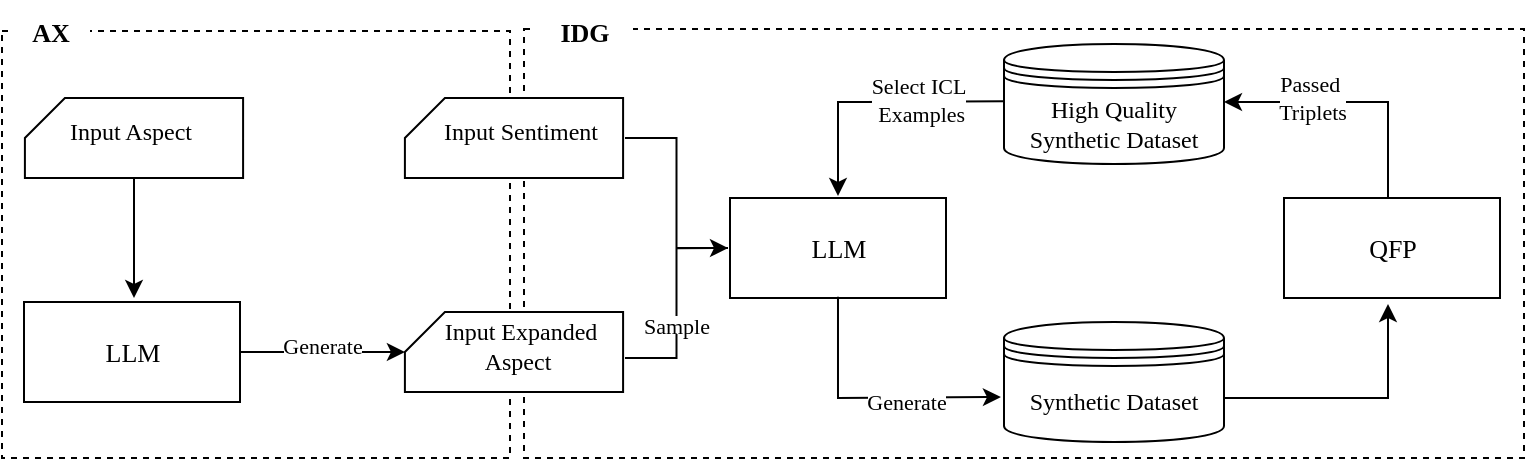 <mxfile version="28.0.6">
  <diagram id="C5RBs43oDa-KdzZeNtuy" name="Page-1">
    <mxGraphModel dx="1148" dy="781" grid="1" gridSize="10" guides="1" tooltips="1" connect="1" arrows="1" fold="1" page="1" pageScale="1" pageWidth="827" pageHeight="1169" math="0" shadow="0">
      <root>
        <mxCell id="WIyWlLk6GJQsqaUBKTNV-0" />
        <mxCell id="WIyWlLk6GJQsqaUBKTNV-1" parent="WIyWlLk6GJQsqaUBKTNV-0" />
        <mxCell id="1zuo3nVVa_92IQAOkYGR-15" value="" style="verticalLabelPosition=bottom;verticalAlign=top;html=1;shape=mxgraph.basic.rect;fillColor2=none;strokeWidth=1;size=20;indent=5;fillColor=none;dashed=1;" vertex="1" parent="WIyWlLk6GJQsqaUBKTNV-1">
          <mxGeometry x="119" y="766.5" width="254" height="213.5" as="geometry" />
        </mxCell>
        <mxCell id="1zuo3nVVa_92IQAOkYGR-17" value="" style="verticalLabelPosition=bottom;verticalAlign=top;html=1;shape=mxgraph.basic.rect;fillColor2=none;strokeWidth=1;size=20;indent=5;fillColor=none;dashed=1;" vertex="1" parent="WIyWlLk6GJQsqaUBKTNV-1">
          <mxGeometry x="380" y="765.5" width="500" height="214.5" as="geometry" />
        </mxCell>
        <mxCell id="GDznzDBXAoQfcr5qJHFp-208" value="" style="group" parent="WIyWlLk6GJQsqaUBKTNV-1" vertex="1" connectable="0">
          <mxGeometry x="120" y="800" width="125.45" height="45" as="geometry" />
        </mxCell>
        <mxCell id="GDznzDBXAoQfcr5qJHFp-209" value="" style="verticalLabelPosition=bottom;verticalAlign=top;html=1;shape=card;whiteSpace=wrap;size=20;arcSize=12;" parent="GDznzDBXAoQfcr5qJHFp-208" vertex="1">
          <mxGeometry x="10.455" width="109.091" height="40" as="geometry" />
        </mxCell>
        <mxCell id="GDznzDBXAoQfcr5qJHFp-210" value="&lt;font face=&quot;Times New Roman&quot;&gt;&amp;nbsp;Input Aspect&lt;/font&gt;" style="text;strokeColor=none;align=center;fillColor=none;html=1;verticalAlign=middle;whiteSpace=wrap;rounded=0;" parent="GDznzDBXAoQfcr5qJHFp-208" vertex="1">
          <mxGeometry x="10" y="4" width="104" height="26" as="geometry" />
        </mxCell>
        <mxCell id="GDznzDBXAoQfcr5qJHFp-212" value="" style="group" parent="WIyWlLk6GJQsqaUBKTNV-1" vertex="1" connectable="0">
          <mxGeometry x="315" y="800" width="125.45" height="45" as="geometry" />
        </mxCell>
        <mxCell id="GDznzDBXAoQfcr5qJHFp-213" value="" style="verticalLabelPosition=bottom;verticalAlign=top;html=1;shape=card;whiteSpace=wrap;size=20;arcSize=12;" parent="GDznzDBXAoQfcr5qJHFp-212" vertex="1">
          <mxGeometry x="5.455" width="109.091" height="40" as="geometry" />
        </mxCell>
        <mxCell id="GDznzDBXAoQfcr5qJHFp-214" value="&lt;font face=&quot;Times New Roman&quot;&gt;&amp;nbsp;Input Sentiment&lt;/font&gt;" style="text;strokeColor=none;align=center;fillColor=none;html=1;verticalAlign=middle;whiteSpace=wrap;rounded=0;" parent="GDznzDBXAoQfcr5qJHFp-212" vertex="1">
          <mxGeometry x="10" y="4" width="104" height="26" as="geometry" />
        </mxCell>
        <mxCell id="GDznzDBXAoQfcr5qJHFp-216" value="" style="group" parent="WIyWlLk6GJQsqaUBKTNV-1" vertex="1" connectable="0">
          <mxGeometry x="315" y="907" width="125.45" height="45" as="geometry" />
        </mxCell>
        <mxCell id="GDznzDBXAoQfcr5qJHFp-217" value="" style="verticalLabelPosition=bottom;verticalAlign=top;html=1;shape=card;whiteSpace=wrap;size=20;arcSize=12;" parent="GDznzDBXAoQfcr5qJHFp-216" vertex="1">
          <mxGeometry x="5.455" width="109.091" height="40" as="geometry" />
        </mxCell>
        <mxCell id="GDznzDBXAoQfcr5qJHFp-218" value="&lt;font face=&quot;Times New Roman&quot;&gt;&amp;nbsp;Input Expanded Aspect&lt;/font&gt;" style="text;strokeColor=none;align=center;fillColor=none;html=1;verticalAlign=middle;whiteSpace=wrap;rounded=0;" parent="GDznzDBXAoQfcr5qJHFp-216" vertex="1">
          <mxGeometry x="10" y="4" width="104" height="26" as="geometry" />
        </mxCell>
        <mxCell id="GDznzDBXAoQfcr5qJHFp-231" value="" style="endArrow=classic;html=1;rounded=0;entryX=0;entryY=0;entryDx=0;entryDy=20;entryPerimeter=0;exitX=1;exitY=0.5;exitDx=0;exitDy=0;" parent="WIyWlLk6GJQsqaUBKTNV-1" source="1zuo3nVVa_92IQAOkYGR-3" target="GDznzDBXAoQfcr5qJHFp-217" edge="1">
          <mxGeometry relative="1" as="geometry">
            <mxPoint x="270" y="955" as="sourcePoint" />
            <mxPoint x="293.73" y="1014" as="targetPoint" />
          </mxGeometry>
        </mxCell>
        <mxCell id="GDznzDBXAoQfcr5qJHFp-232" value="&lt;font face=&quot;Times New Roman&quot;&gt;Generate&lt;/font&gt;" style="edgeLabel;resizable=0;html=1;;align=center;verticalAlign=middle;" parent="GDznzDBXAoQfcr5qJHFp-231" connectable="0" vertex="1">
          <mxGeometry relative="1" as="geometry">
            <mxPoint y="-3" as="offset" />
          </mxGeometry>
        </mxCell>
        <mxCell id="GDznzDBXAoQfcr5qJHFp-235" value="" style="endArrow=classic;html=1;rounded=0;exitX=0.5;exitY=1;exitDx=0;exitDy=0;exitPerimeter=0;" parent="WIyWlLk6GJQsqaUBKTNV-1" source="GDznzDBXAoQfcr5qJHFp-209" edge="1">
          <mxGeometry width="50" height="50" relative="1" as="geometry">
            <mxPoint x="170" y="950" as="sourcePoint" />
            <mxPoint x="185" y="900" as="targetPoint" />
          </mxGeometry>
        </mxCell>
        <mxCell id="GDznzDBXAoQfcr5qJHFp-236" value="" style="strokeWidth=1;html=1;shape=mxgraph.flowchart.annotation_2;align=left;labelPosition=right;pointerEvents=1;rotation=-180;" parent="WIyWlLk6GJQsqaUBKTNV-1" vertex="1">
          <mxGeometry x="430.5" y="820" width="51.5" height="110" as="geometry" />
        </mxCell>
        <mxCell id="GDznzDBXAoQfcr5qJHFp-238" value="" style="endArrow=classic;html=1;rounded=0;entryX=0;entryY=0.5;entryDx=0;entryDy=0;entryPerimeter=0;exitX=0.499;exitY=0.499;exitDx=0;exitDy=0;exitPerimeter=0;" parent="WIyWlLk6GJQsqaUBKTNV-1" source="GDznzDBXAoQfcr5qJHFp-236" target="GDznzDBXAoQfcr5qJHFp-236" edge="1">
          <mxGeometry width="50" height="50" relative="1" as="geometry">
            <mxPoint x="440.45" y="837" as="sourcePoint" />
            <mxPoint x="427.95" y="887" as="targetPoint" />
          </mxGeometry>
        </mxCell>
        <mxCell id="GDznzDBXAoQfcr5qJHFp-240" value="&lt;font face=&quot;Times New Roman&quot;&gt;Synthetic Dataset&lt;/font&gt;" style="shape=datastore;whiteSpace=wrap;html=1;" parent="WIyWlLk6GJQsqaUBKTNV-1" vertex="1">
          <mxGeometry x="620" y="912" width="110" height="60" as="geometry" />
        </mxCell>
        <mxCell id="GDznzDBXAoQfcr5qJHFp-242" value="&lt;font face=&quot;Times New Roman&quot;&gt;High Quality Synthetic Dataset&lt;/font&gt;" style="shape=datastore;whiteSpace=wrap;html=1;" parent="WIyWlLk6GJQsqaUBKTNV-1" vertex="1">
          <mxGeometry x="620" y="773" width="110" height="60" as="geometry" />
        </mxCell>
        <mxCell id="GDznzDBXAoQfcr5qJHFp-253" value="" style="endArrow=classic;html=1;rounded=0;entryX=0.5;entryY=1;entryDx=0;entryDy=0;" parent="WIyWlLk6GJQsqaUBKTNV-1" edge="1">
          <mxGeometry width="50" height="50" relative="1" as="geometry">
            <mxPoint x="730" y="950" as="sourcePoint" />
            <mxPoint x="812" y="903" as="targetPoint" />
            <Array as="points">
              <mxPoint x="812" y="950" />
            </Array>
          </mxGeometry>
        </mxCell>
        <mxCell id="GDznzDBXAoQfcr5qJHFp-254" value="" style="endArrow=classic;html=1;rounded=0;exitX=0.5;exitY=0;exitDx=0;exitDy=0;" parent="WIyWlLk6GJQsqaUBKTNV-1" edge="1">
          <mxGeometry width="50" height="50" relative="1" as="geometry">
            <mxPoint x="812" y="853" as="sourcePoint" />
            <mxPoint x="730" y="802" as="targetPoint" />
            <Array as="points">
              <mxPoint x="812" y="802" />
            </Array>
          </mxGeometry>
        </mxCell>
        <mxCell id="GDznzDBXAoQfcr5qJHFp-256" value="&lt;font face=&quot;Times New Roman&quot;&gt;Passed&amp;nbsp;&lt;/font&gt;&lt;div&gt;&lt;font face=&quot;Times New Roman&quot;&gt;Triplets&lt;/font&gt;&lt;/div&gt;" style="edgeLabel;html=1;align=center;verticalAlign=middle;resizable=0;points=[];" parent="GDznzDBXAoQfcr5qJHFp-254" vertex="1" connectable="0">
          <mxGeometry x="0.393" y="-2" relative="1" as="geometry">
            <mxPoint x="3" as="offset" />
          </mxGeometry>
        </mxCell>
        <mxCell id="GDznzDBXAoQfcr5qJHFp-255" value="" style="endArrow=classic;html=1;rounded=0;exitX=0.002;exitY=0.477;exitDx=0;exitDy=0;exitPerimeter=0;" parent="WIyWlLk6GJQsqaUBKTNV-1" source="GDznzDBXAoQfcr5qJHFp-242" edge="1">
          <mxGeometry width="50" height="50" relative="1" as="geometry">
            <mxPoint x="650" y="802.0" as="sourcePoint" />
            <mxPoint x="537" y="849" as="targetPoint" />
            <Array as="points">
              <mxPoint x="550" y="802" />
              <mxPoint x="537" y="802" />
            </Array>
          </mxGeometry>
        </mxCell>
        <mxCell id="GDznzDBXAoQfcr5qJHFp-263" value="&lt;font face=&quot;Times New Roman&quot;&gt;Select&amp;nbsp;&lt;/font&gt;&lt;span style=&quot;font-family: &amp;quot;Times New Roman&amp;quot;; background-color: light-dark(#ffffff, var(--ge-dark-color, #121212)); color: light-dark(rgb(0, 0, 0), rgb(255, 255, 255));&quot;&gt;ICL&lt;/span&gt;&lt;div&gt;&lt;span style=&quot;font-family: &amp;quot;Times New Roman&amp;quot;; background-color: light-dark(#ffffff, var(--ge-dark-color, #121212)); color: light-dark(rgb(0, 0, 0), rgb(255, 255, 255));&quot;&gt;&amp;nbsp;Examples&lt;/span&gt;&lt;/div&gt;" style="edgeLabel;html=1;align=center;verticalAlign=middle;resizable=0;points=[];" parent="GDznzDBXAoQfcr5qJHFp-255" vertex="1" connectable="0">
          <mxGeometry x="-0.263" y="-1" relative="1" as="geometry">
            <mxPoint x="5" as="offset" />
          </mxGeometry>
        </mxCell>
        <mxCell id="GDznzDBXAoQfcr5qJHFp-266" value="&lt;font face=&quot;Times New Roman&quot; style=&quot;font-size: 11px;&quot;&gt;Sample&lt;/font&gt;" style="text;strokeColor=none;align=center;fillColor=default;html=1;verticalAlign=middle;whiteSpace=wrap;rounded=0;" parent="WIyWlLk6GJQsqaUBKTNV-1" vertex="1">
          <mxGeometry x="436" y="909" width="40.5" height="9" as="geometry" />
        </mxCell>
        <mxCell id="1zuo3nVVa_92IQAOkYGR-1" value="" style="group" vertex="1" connectable="0" parent="WIyWlLk6GJQsqaUBKTNV-1">
          <mxGeometry x="130" y="902" width="108" height="50" as="geometry" />
        </mxCell>
        <mxCell id="1zuo3nVVa_92IQAOkYGR-2" value="" style="rounded=0;whiteSpace=wrap;html=1;" vertex="1" parent="1zuo3nVVa_92IQAOkYGR-1">
          <mxGeometry width="108" height="50" as="geometry" />
        </mxCell>
        <mxCell id="1zuo3nVVa_92IQAOkYGR-3" value="&lt;font style=&quot;font-size: 13px;&quot; face=&quot;Times New Roman&quot;&gt;LLM&lt;/font&gt;" style="text;strokeColor=none;align=center;fillColor=none;html=1;verticalAlign=middle;whiteSpace=wrap;rounded=0;" vertex="1" parent="1zuo3nVVa_92IQAOkYGR-1">
          <mxGeometry x="0.511" y="3.571" width="106.97" height="42.857" as="geometry" />
        </mxCell>
        <mxCell id="1zuo3nVVa_92IQAOkYGR-5" value="" style="group" vertex="1" connectable="0" parent="WIyWlLk6GJQsqaUBKTNV-1">
          <mxGeometry x="483" y="850" width="108" height="50" as="geometry" />
        </mxCell>
        <mxCell id="1zuo3nVVa_92IQAOkYGR-6" value="" style="rounded=0;whiteSpace=wrap;html=1;" vertex="1" parent="1zuo3nVVa_92IQAOkYGR-5">
          <mxGeometry width="108" height="50" as="geometry" />
        </mxCell>
        <mxCell id="1zuo3nVVa_92IQAOkYGR-7" value="&lt;font style=&quot;font-size: 13px;&quot; face=&quot;Times New Roman&quot;&gt;LLM&lt;/font&gt;" style="text;strokeColor=none;align=center;fillColor=none;html=1;verticalAlign=middle;whiteSpace=wrap;rounded=0;" vertex="1" parent="1zuo3nVVa_92IQAOkYGR-5">
          <mxGeometry x="0.511" y="3.571" width="106.97" height="42.857" as="geometry" />
        </mxCell>
        <mxCell id="1zuo3nVVa_92IQAOkYGR-8" value="" style="endArrow=classic;html=1;rounded=0;exitX=0.5;exitY=1;exitDx=0;exitDy=0;entryX=-0.014;entryY=0.625;entryDx=0;entryDy=0;entryPerimeter=0;" edge="1" parent="WIyWlLk6GJQsqaUBKTNV-1" target="GDznzDBXAoQfcr5qJHFp-240">
          <mxGeometry width="50" height="50" relative="1" as="geometry">
            <mxPoint x="536.996" y="899.429" as="sourcePoint" />
            <mxPoint x="620" y="953" as="targetPoint" />
            <Array as="points">
              <mxPoint x="537" y="950" />
            </Array>
          </mxGeometry>
        </mxCell>
        <mxCell id="1zuo3nVVa_92IQAOkYGR-9" value="&lt;font face=&quot;Times New Roman&quot;&gt;Generate&lt;/font&gt;" style="edgeLabel;html=1;align=center;verticalAlign=middle;resizable=0;points=[];" vertex="1" connectable="0" parent="1zuo3nVVa_92IQAOkYGR-8">
          <mxGeometry x="0.271" y="-2" relative="1" as="geometry">
            <mxPoint as="offset" />
          </mxGeometry>
        </mxCell>
        <mxCell id="1zuo3nVVa_92IQAOkYGR-11" value="" style="group" vertex="1" connectable="0" parent="WIyWlLk6GJQsqaUBKTNV-1">
          <mxGeometry x="760" y="850" width="108" height="50" as="geometry" />
        </mxCell>
        <mxCell id="1zuo3nVVa_92IQAOkYGR-12" value="" style="rounded=0;whiteSpace=wrap;html=1;" vertex="1" parent="1zuo3nVVa_92IQAOkYGR-11">
          <mxGeometry width="108" height="50" as="geometry" />
        </mxCell>
        <mxCell id="1zuo3nVVa_92IQAOkYGR-13" value="&lt;font style=&quot;font-size: 13px;&quot; face=&quot;Times New Roman&quot;&gt;QFP&lt;/font&gt;" style="text;strokeColor=none;align=center;fillColor=none;html=1;verticalAlign=middle;whiteSpace=wrap;rounded=0;" vertex="1" parent="1zuo3nVVa_92IQAOkYGR-11">
          <mxGeometry x="0.511" y="3.571" width="106.97" height="42.857" as="geometry" />
        </mxCell>
        <mxCell id="1zuo3nVVa_92IQAOkYGR-18" value="&lt;font face=&quot;Times New Roman&quot; style=&quot;background-color: light-dark(#ffffff, var(--ge-dark-color, #121212));&quot;&gt;&lt;b&gt;IDG&lt;/b&gt;&lt;/font&gt;" style="text;html=1;align=center;verticalAlign=middle;resizable=0;points=[];autosize=1;strokeColor=none;fillColor=default;fontSize=13;" vertex="1" parent="WIyWlLk6GJQsqaUBKTNV-1">
          <mxGeometry x="384.5" y="751.5" width="50" height="30" as="geometry" />
        </mxCell>
        <mxCell id="1zuo3nVVa_92IQAOkYGR-16" value="&lt;font face=&quot;Times New Roman&quot; style=&quot;background-color: light-dark(#ffffff, var(--ge-dark-color, #121212));&quot;&gt;&lt;b&gt;AX&lt;/b&gt;&lt;/font&gt;" style="text;html=1;align=center;verticalAlign=middle;resizable=0;points=[];autosize=1;strokeColor=none;fillColor=default;fontSize=13;" vertex="1" parent="WIyWlLk6GJQsqaUBKTNV-1">
          <mxGeometry x="123" y="751.5" width="40" height="30" as="geometry" />
        </mxCell>
      </root>
    </mxGraphModel>
  </diagram>
</mxfile>
